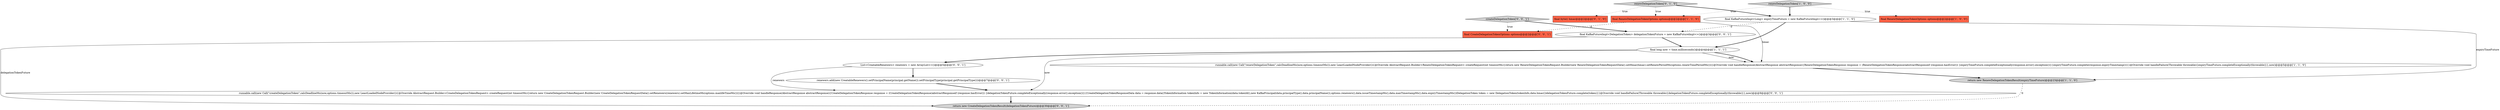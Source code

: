 digraph {
14 [style = filled, label = "List<CreatableRenewers> renewers = new ArrayList<>()@@@5@@@['0', '0', '1']", fillcolor = white, shape = ellipse image = "AAA0AAABBB3BBB"];
13 [style = filled, label = "createDelegationToken['0', '0', '1']", fillcolor = lightgray, shape = diamond image = "AAA0AAABBB3BBB"];
11 [style = filled, label = "renewers.add(new CreatableRenewers().setPrincipalName(principal.getName()).setPrincipalType(principal.getPrincipalType()))@@@7@@@['0', '0', '1']", fillcolor = white, shape = ellipse image = "AAA0AAABBB3BBB"];
0 [style = filled, label = "final RenewDelegationTokenOptions options@@@2@@@['1', '0', '0']", fillcolor = tomato, shape = box image = "AAA0AAABBB1BBB"];
8 [style = filled, label = "renewDelegationToken['0', '1', '0']", fillcolor = lightgray, shape = diamond image = "AAA0AAABBB2BBB"];
12 [style = filled, label = "runnable.call(new Call(\"createDelegationToken\",calcDeadlineMs(now,options.timeoutMs()),new LeastLoadedNodeProvider()){@Override AbstractRequest.Builder<CreateDelegationTokenRequest> createRequest(int timeoutMs){return new CreateDelegationTokenRequest.Builder(new CreateDelegationTokenRequestData().setRenewers(renewers).setMaxLifetimeMs(options.maxlifeTimeMs()))}@Override void handleResponse(AbstractResponse abstractResponse){CreateDelegationTokenResponse response = (CreateDelegationTokenResponse)abstractResponseif (response.hasError()) {delegationTokenFuture.completeExceptionally(response.error().exception())}{CreateDelegationTokenResponseData data = response.data()TokenInformation tokenInfo = new TokenInformation(data.tokenId(),new KafkaPrincipal(data.principalType(),data.principalName()),options.renewers(),data.issueTimestampMs(),data.maxTimestampMs(),data.expiryTimestampMs())DelegationToken token = new DelegationToken(tokenInfo,data.hmac())delegationTokenFuture.complete(token)}}@Override void handleFailure(Throwable throwable){delegationTokenFuture.completeExceptionally(throwable)}},now)@@@9@@@['0', '0', '1']", fillcolor = white, shape = ellipse image = "AAA0AAABBB3BBB"];
7 [style = filled, label = "final byte(( hmac@@@2@@@['0', '1', '0']", fillcolor = tomato, shape = box image = "AAA0AAABBB2BBB"];
6 [style = filled, label = "return new RenewDelegationTokenResult(expiryTimeFuture)@@@23@@@['1', '1', '0']", fillcolor = lightgray, shape = ellipse image = "AAA0AAABBB1BBB"];
4 [style = filled, label = "runnable.call(new Call(\"renewDelegationToken\",calcDeadlineMs(now,options.timeoutMs()),new LeastLoadedNodeProvider()){@Override AbstractRequest.Builder<RenewDelegationTokenRequest> createRequest(int timeoutMs){return new RenewDelegationTokenRequest.Builder(new RenewDelegationTokenRequestData().setHmac(hmac).setRenewPeriodMs(options.renewTimePeriodMs()))}@Override void handleResponse(AbstractResponse abstractResponse){RenewDelegationTokenResponse response = (RenewDelegationTokenResponse)abstractResponseif (response.hasError()) {expiryTimeFuture.completeExceptionally(response.error().exception())}{expiryTimeFuture.complete(response.expiryTimestamp())}}@Override void handleFailure(Throwable throwable){expiryTimeFuture.completeExceptionally(throwable)}},now)@@@5@@@['1', '1', '0']", fillcolor = white, shape = ellipse image = "AAA0AAABBB1BBB"];
2 [style = filled, label = "final KafkaFutureImpl<Long> expiryTimeFuture = new KafkaFutureImpl<>()@@@3@@@['1', '1', '0']", fillcolor = white, shape = ellipse image = "AAA0AAABBB1BBB"];
5 [style = filled, label = "renewDelegationToken['1', '0', '0']", fillcolor = lightgray, shape = diamond image = "AAA0AAABBB1BBB"];
10 [style = filled, label = "final KafkaFutureImpl<DelegationToken> delegationTokenFuture = new KafkaFutureImpl<>()@@@3@@@['0', '0', '1']", fillcolor = white, shape = ellipse image = "AAA0AAABBB3BBB"];
15 [style = filled, label = "return new CreateDelegationTokenResult(delegationTokenFuture)@@@30@@@['0', '0', '1']", fillcolor = lightgray, shape = ellipse image = "AAA0AAABBB3BBB"];
3 [style = filled, label = "final long now = time.milliseconds()@@@4@@@['1', '1', '1']", fillcolor = white, shape = ellipse image = "AAA0AAABBB1BBB"];
1 [style = filled, label = "final RenewDelegationTokenOptions options@@@2@@@['1', '1', '0']", fillcolor = tomato, shape = box image = "AAA0AAABBB1BBB"];
9 [style = filled, label = "final CreateDelegationTokenOptions options@@@2@@@['0', '0', '1']", fillcolor = tomato, shape = box image = "AAA0AAABBB3BBB"];
5->2 [style = bold, label=""];
5->0 [style = dotted, label="true"];
4->6 [style = bold, label=""];
3->14 [style = bold, label=""];
11->12 [style = bold, label=""];
1->9 [style = dashed, label="0"];
12->15 [style = bold, label=""];
2->10 [style = dashed, label="0"];
13->9 [style = dotted, label="true"];
8->7 [style = dotted, label="true"];
14->11 [style = bold, label=""];
10->3 [style = bold, label=""];
2->3 [style = bold, label=""];
14->12 [style = solid, label="renewers"];
8->2 [style = bold, label=""];
2->6 [style = solid, label="expiryTimeFuture"];
3->12 [style = solid, label="now"];
6->15 [style = dashed, label="0"];
10->15 [style = solid, label="delegationTokenFuture"];
5->1 [style = dotted, label="true"];
3->4 [style = solid, label="now"];
1->4 [style = solid, label="hmac"];
13->10 [style = bold, label=""];
8->1 [style = dotted, label="true"];
3->4 [style = bold, label=""];
}
